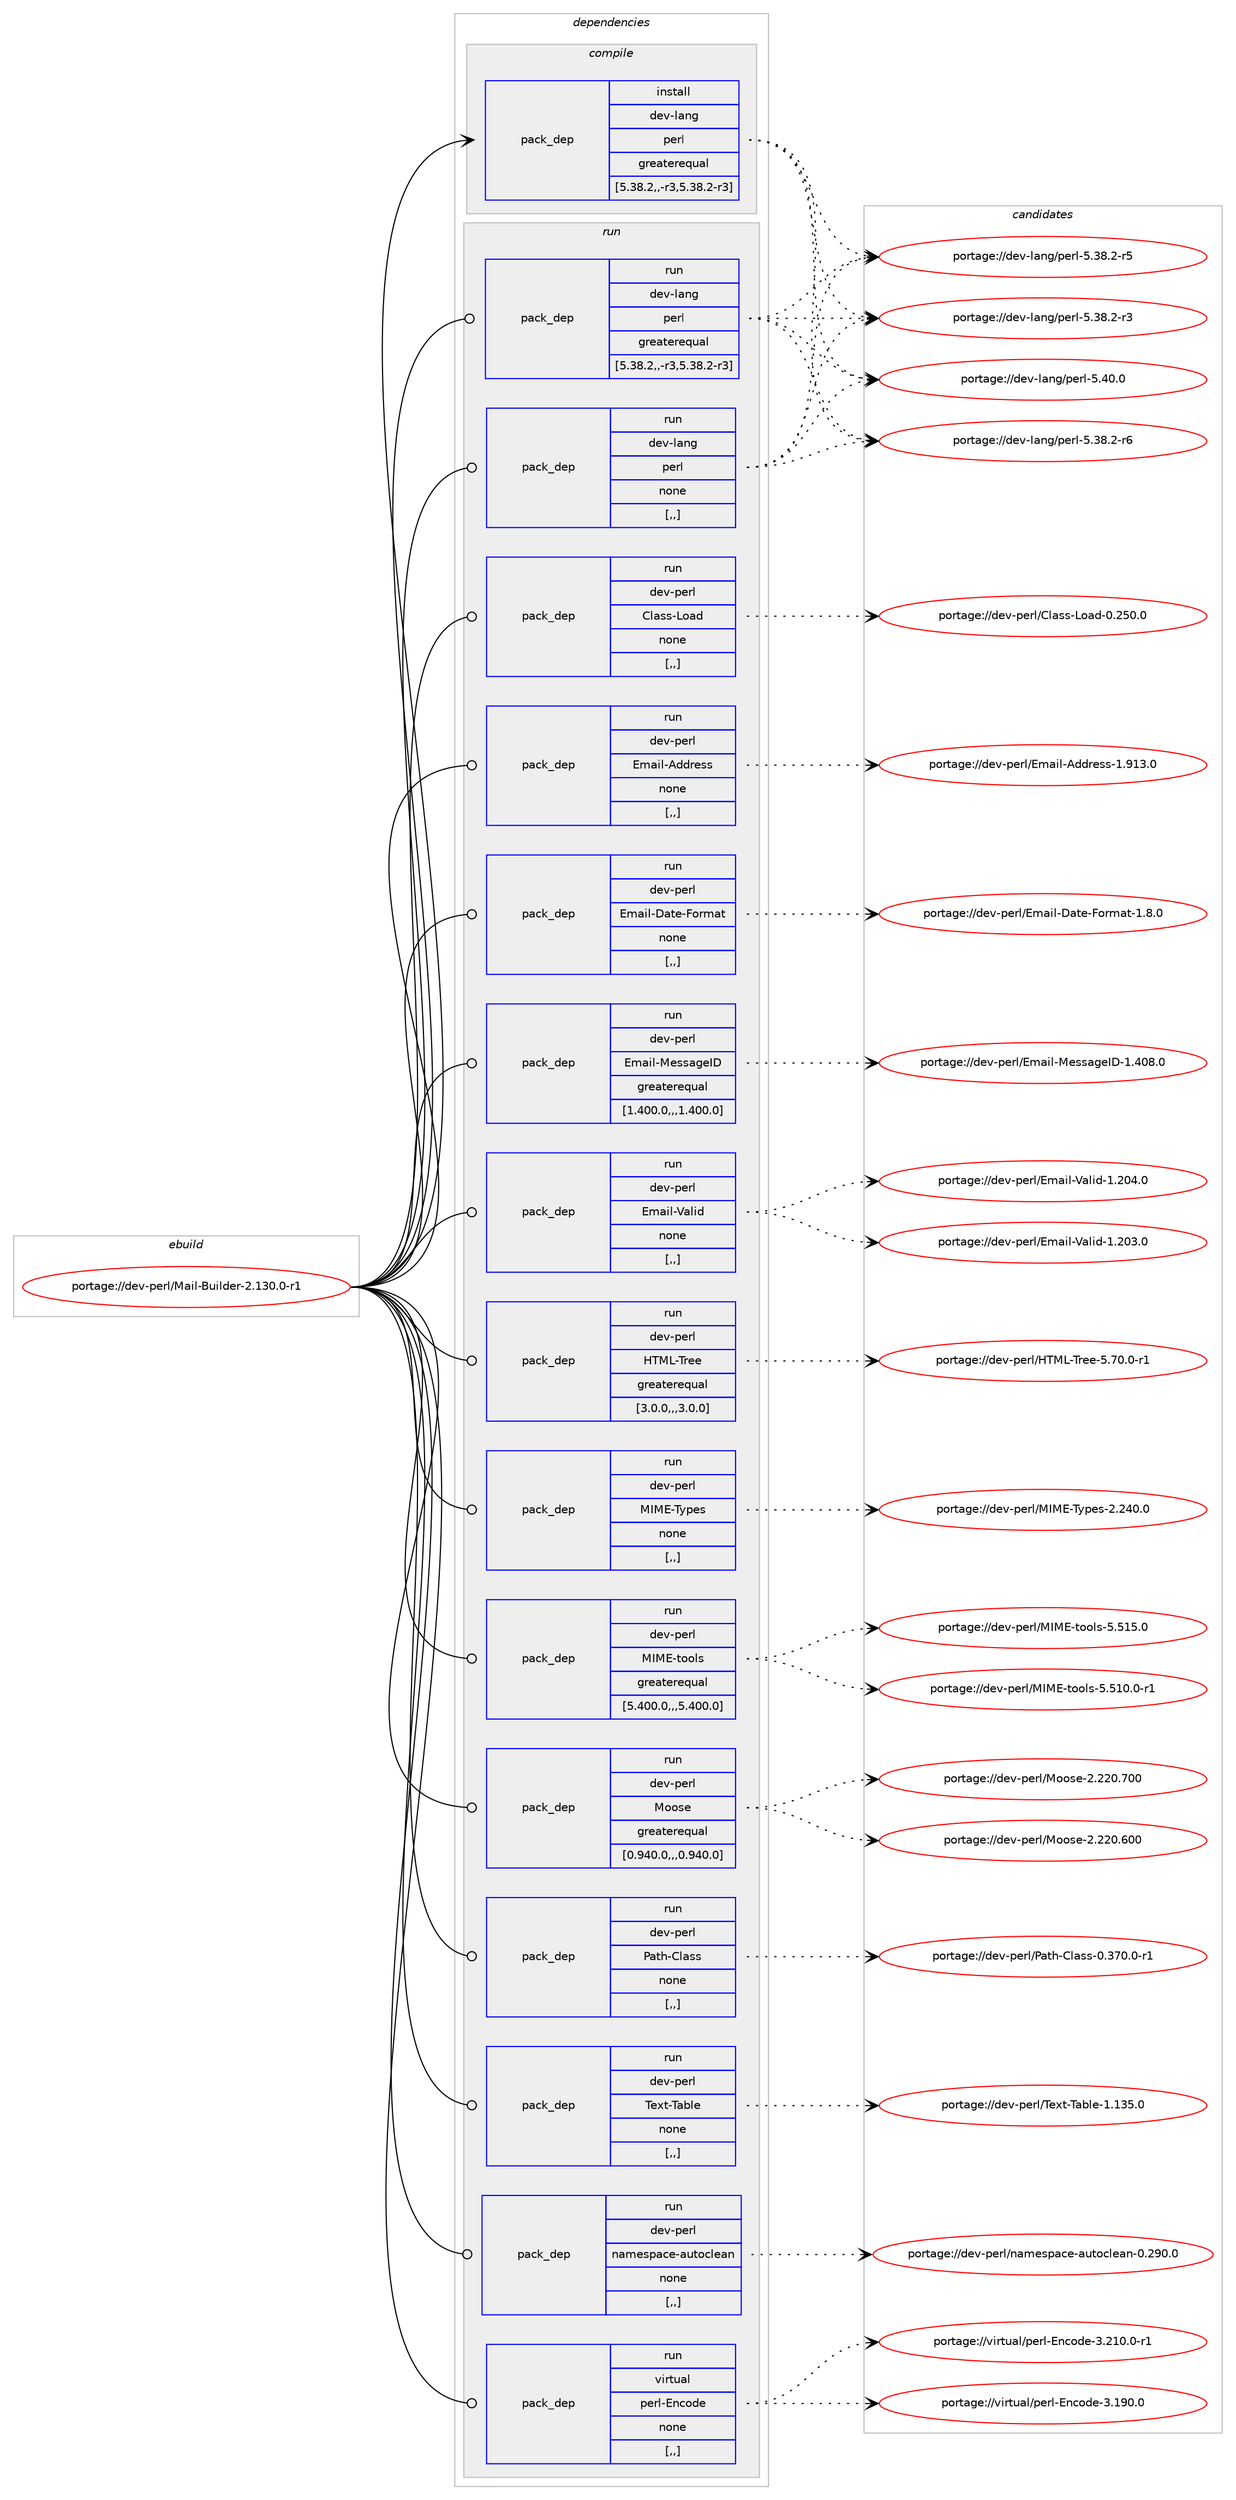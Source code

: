 digraph prolog {

# *************
# Graph options
# *************

newrank=true;
concentrate=true;
compound=true;
graph [rankdir=LR,fontname=Helvetica,fontsize=10,ranksep=1.5];#, ranksep=2.5, nodesep=0.2];
edge  [arrowhead=vee];
node  [fontname=Helvetica,fontsize=10];

# **********
# The ebuild
# **********

subgraph cluster_leftcol {
color=gray;
label=<<i>ebuild</i>>;
id [label="portage://dev-perl/Mail-Builder-2.130.0-r1", color=red, width=4, href="../dev-perl/Mail-Builder-2.130.0-r1.svg"];
}

# ****************
# The dependencies
# ****************

subgraph cluster_midcol {
color=gray;
label=<<i>dependencies</i>>;
subgraph cluster_compile {
fillcolor="#eeeeee";
style=filled;
label=<<i>compile</i>>;
subgraph pack101798 {
dependency132975 [label=<<TABLE BORDER="0" CELLBORDER="1" CELLSPACING="0" CELLPADDING="4" WIDTH="220"><TR><TD ROWSPAN="6" CELLPADDING="30">pack_dep</TD></TR><TR><TD WIDTH="110">install</TD></TR><TR><TD>dev-lang</TD></TR><TR><TD>perl</TD></TR><TR><TD>greaterequal</TD></TR><TR><TD>[5.38.2,,-r3,5.38.2-r3]</TD></TR></TABLE>>, shape=none, color=blue];
}
id:e -> dependency132975:w [weight=20,style="solid",arrowhead="vee"];
}
subgraph cluster_compileandrun {
fillcolor="#eeeeee";
style=filled;
label=<<i>compile and run</i>>;
}
subgraph cluster_run {
fillcolor="#eeeeee";
style=filled;
label=<<i>run</i>>;
subgraph pack101799 {
dependency132976 [label=<<TABLE BORDER="0" CELLBORDER="1" CELLSPACING="0" CELLPADDING="4" WIDTH="220"><TR><TD ROWSPAN="6" CELLPADDING="30">pack_dep</TD></TR><TR><TD WIDTH="110">run</TD></TR><TR><TD>dev-lang</TD></TR><TR><TD>perl</TD></TR><TR><TD>greaterequal</TD></TR><TR><TD>[5.38.2,,-r3,5.38.2-r3]</TD></TR></TABLE>>, shape=none, color=blue];
}
id:e -> dependency132976:w [weight=20,style="solid",arrowhead="odot"];
subgraph pack101800 {
dependency132977 [label=<<TABLE BORDER="0" CELLBORDER="1" CELLSPACING="0" CELLPADDING="4" WIDTH="220"><TR><TD ROWSPAN="6" CELLPADDING="30">pack_dep</TD></TR><TR><TD WIDTH="110">run</TD></TR><TR><TD>dev-lang</TD></TR><TR><TD>perl</TD></TR><TR><TD>none</TD></TR><TR><TD>[,,]</TD></TR></TABLE>>, shape=none, color=blue];
}
id:e -> dependency132977:w [weight=20,style="solid",arrowhead="odot"];
subgraph pack101801 {
dependency132978 [label=<<TABLE BORDER="0" CELLBORDER="1" CELLSPACING="0" CELLPADDING="4" WIDTH="220"><TR><TD ROWSPAN="6" CELLPADDING="30">pack_dep</TD></TR><TR><TD WIDTH="110">run</TD></TR><TR><TD>dev-perl</TD></TR><TR><TD>Class-Load</TD></TR><TR><TD>none</TD></TR><TR><TD>[,,]</TD></TR></TABLE>>, shape=none, color=blue];
}
id:e -> dependency132978:w [weight=20,style="solid",arrowhead="odot"];
subgraph pack101802 {
dependency132979 [label=<<TABLE BORDER="0" CELLBORDER="1" CELLSPACING="0" CELLPADDING="4" WIDTH="220"><TR><TD ROWSPAN="6" CELLPADDING="30">pack_dep</TD></TR><TR><TD WIDTH="110">run</TD></TR><TR><TD>dev-perl</TD></TR><TR><TD>Email-Address</TD></TR><TR><TD>none</TD></TR><TR><TD>[,,]</TD></TR></TABLE>>, shape=none, color=blue];
}
id:e -> dependency132979:w [weight=20,style="solid",arrowhead="odot"];
subgraph pack101803 {
dependency132980 [label=<<TABLE BORDER="0" CELLBORDER="1" CELLSPACING="0" CELLPADDING="4" WIDTH="220"><TR><TD ROWSPAN="6" CELLPADDING="30">pack_dep</TD></TR><TR><TD WIDTH="110">run</TD></TR><TR><TD>dev-perl</TD></TR><TR><TD>Email-Date-Format</TD></TR><TR><TD>none</TD></TR><TR><TD>[,,]</TD></TR></TABLE>>, shape=none, color=blue];
}
id:e -> dependency132980:w [weight=20,style="solid",arrowhead="odot"];
subgraph pack101804 {
dependency132981 [label=<<TABLE BORDER="0" CELLBORDER="1" CELLSPACING="0" CELLPADDING="4" WIDTH="220"><TR><TD ROWSPAN="6" CELLPADDING="30">pack_dep</TD></TR><TR><TD WIDTH="110">run</TD></TR><TR><TD>dev-perl</TD></TR><TR><TD>Email-MessageID</TD></TR><TR><TD>greaterequal</TD></TR><TR><TD>[1.400.0,,,1.400.0]</TD></TR></TABLE>>, shape=none, color=blue];
}
id:e -> dependency132981:w [weight=20,style="solid",arrowhead="odot"];
subgraph pack101805 {
dependency132982 [label=<<TABLE BORDER="0" CELLBORDER="1" CELLSPACING="0" CELLPADDING="4" WIDTH="220"><TR><TD ROWSPAN="6" CELLPADDING="30">pack_dep</TD></TR><TR><TD WIDTH="110">run</TD></TR><TR><TD>dev-perl</TD></TR><TR><TD>Email-Valid</TD></TR><TR><TD>none</TD></TR><TR><TD>[,,]</TD></TR></TABLE>>, shape=none, color=blue];
}
id:e -> dependency132982:w [weight=20,style="solid",arrowhead="odot"];
subgraph pack101806 {
dependency132983 [label=<<TABLE BORDER="0" CELLBORDER="1" CELLSPACING="0" CELLPADDING="4" WIDTH="220"><TR><TD ROWSPAN="6" CELLPADDING="30">pack_dep</TD></TR><TR><TD WIDTH="110">run</TD></TR><TR><TD>dev-perl</TD></TR><TR><TD>HTML-Tree</TD></TR><TR><TD>greaterequal</TD></TR><TR><TD>[3.0.0,,,3.0.0]</TD></TR></TABLE>>, shape=none, color=blue];
}
id:e -> dependency132983:w [weight=20,style="solid",arrowhead="odot"];
subgraph pack101807 {
dependency132984 [label=<<TABLE BORDER="0" CELLBORDER="1" CELLSPACING="0" CELLPADDING="4" WIDTH="220"><TR><TD ROWSPAN="6" CELLPADDING="30">pack_dep</TD></TR><TR><TD WIDTH="110">run</TD></TR><TR><TD>dev-perl</TD></TR><TR><TD>MIME-Types</TD></TR><TR><TD>none</TD></TR><TR><TD>[,,]</TD></TR></TABLE>>, shape=none, color=blue];
}
id:e -> dependency132984:w [weight=20,style="solid",arrowhead="odot"];
subgraph pack101808 {
dependency132985 [label=<<TABLE BORDER="0" CELLBORDER="1" CELLSPACING="0" CELLPADDING="4" WIDTH="220"><TR><TD ROWSPAN="6" CELLPADDING="30">pack_dep</TD></TR><TR><TD WIDTH="110">run</TD></TR><TR><TD>dev-perl</TD></TR><TR><TD>MIME-tools</TD></TR><TR><TD>greaterequal</TD></TR><TR><TD>[5.400.0,,,5.400.0]</TD></TR></TABLE>>, shape=none, color=blue];
}
id:e -> dependency132985:w [weight=20,style="solid",arrowhead="odot"];
subgraph pack101809 {
dependency132986 [label=<<TABLE BORDER="0" CELLBORDER="1" CELLSPACING="0" CELLPADDING="4" WIDTH="220"><TR><TD ROWSPAN="6" CELLPADDING="30">pack_dep</TD></TR><TR><TD WIDTH="110">run</TD></TR><TR><TD>dev-perl</TD></TR><TR><TD>Moose</TD></TR><TR><TD>greaterequal</TD></TR><TR><TD>[0.940.0,,,0.940.0]</TD></TR></TABLE>>, shape=none, color=blue];
}
id:e -> dependency132986:w [weight=20,style="solid",arrowhead="odot"];
subgraph pack101810 {
dependency132987 [label=<<TABLE BORDER="0" CELLBORDER="1" CELLSPACING="0" CELLPADDING="4" WIDTH="220"><TR><TD ROWSPAN="6" CELLPADDING="30">pack_dep</TD></TR><TR><TD WIDTH="110">run</TD></TR><TR><TD>dev-perl</TD></TR><TR><TD>Path-Class</TD></TR><TR><TD>none</TD></TR><TR><TD>[,,]</TD></TR></TABLE>>, shape=none, color=blue];
}
id:e -> dependency132987:w [weight=20,style="solid",arrowhead="odot"];
subgraph pack101811 {
dependency132988 [label=<<TABLE BORDER="0" CELLBORDER="1" CELLSPACING="0" CELLPADDING="4" WIDTH="220"><TR><TD ROWSPAN="6" CELLPADDING="30">pack_dep</TD></TR><TR><TD WIDTH="110">run</TD></TR><TR><TD>dev-perl</TD></TR><TR><TD>Text-Table</TD></TR><TR><TD>none</TD></TR><TR><TD>[,,]</TD></TR></TABLE>>, shape=none, color=blue];
}
id:e -> dependency132988:w [weight=20,style="solid",arrowhead="odot"];
subgraph pack101812 {
dependency132989 [label=<<TABLE BORDER="0" CELLBORDER="1" CELLSPACING="0" CELLPADDING="4" WIDTH="220"><TR><TD ROWSPAN="6" CELLPADDING="30">pack_dep</TD></TR><TR><TD WIDTH="110">run</TD></TR><TR><TD>dev-perl</TD></TR><TR><TD>namespace-autoclean</TD></TR><TR><TD>none</TD></TR><TR><TD>[,,]</TD></TR></TABLE>>, shape=none, color=blue];
}
id:e -> dependency132989:w [weight=20,style="solid",arrowhead="odot"];
subgraph pack101813 {
dependency132990 [label=<<TABLE BORDER="0" CELLBORDER="1" CELLSPACING="0" CELLPADDING="4" WIDTH="220"><TR><TD ROWSPAN="6" CELLPADDING="30">pack_dep</TD></TR><TR><TD WIDTH="110">run</TD></TR><TR><TD>virtual</TD></TR><TR><TD>perl-Encode</TD></TR><TR><TD>none</TD></TR><TR><TD>[,,]</TD></TR></TABLE>>, shape=none, color=blue];
}
id:e -> dependency132990:w [weight=20,style="solid",arrowhead="odot"];
}
}

# **************
# The candidates
# **************

subgraph cluster_choices {
rank=same;
color=gray;
label=<<i>candidates</i>>;

subgraph choice101798 {
color=black;
nodesep=1;
choice10010111845108971101034711210111410845534652484648 [label="portage://dev-lang/perl-5.40.0", color=red, width=4,href="../dev-lang/perl-5.40.0.svg"];
choice100101118451089711010347112101114108455346515646504511454 [label="portage://dev-lang/perl-5.38.2-r6", color=red, width=4,href="../dev-lang/perl-5.38.2-r6.svg"];
choice100101118451089711010347112101114108455346515646504511453 [label="portage://dev-lang/perl-5.38.2-r5", color=red, width=4,href="../dev-lang/perl-5.38.2-r5.svg"];
choice100101118451089711010347112101114108455346515646504511451 [label="portage://dev-lang/perl-5.38.2-r3", color=red, width=4,href="../dev-lang/perl-5.38.2-r3.svg"];
dependency132975:e -> choice10010111845108971101034711210111410845534652484648:w [style=dotted,weight="100"];
dependency132975:e -> choice100101118451089711010347112101114108455346515646504511454:w [style=dotted,weight="100"];
dependency132975:e -> choice100101118451089711010347112101114108455346515646504511453:w [style=dotted,weight="100"];
dependency132975:e -> choice100101118451089711010347112101114108455346515646504511451:w [style=dotted,weight="100"];
}
subgraph choice101799 {
color=black;
nodesep=1;
choice10010111845108971101034711210111410845534652484648 [label="portage://dev-lang/perl-5.40.0", color=red, width=4,href="../dev-lang/perl-5.40.0.svg"];
choice100101118451089711010347112101114108455346515646504511454 [label="portage://dev-lang/perl-5.38.2-r6", color=red, width=4,href="../dev-lang/perl-5.38.2-r6.svg"];
choice100101118451089711010347112101114108455346515646504511453 [label="portage://dev-lang/perl-5.38.2-r5", color=red, width=4,href="../dev-lang/perl-5.38.2-r5.svg"];
choice100101118451089711010347112101114108455346515646504511451 [label="portage://dev-lang/perl-5.38.2-r3", color=red, width=4,href="../dev-lang/perl-5.38.2-r3.svg"];
dependency132976:e -> choice10010111845108971101034711210111410845534652484648:w [style=dotted,weight="100"];
dependency132976:e -> choice100101118451089711010347112101114108455346515646504511454:w [style=dotted,weight="100"];
dependency132976:e -> choice100101118451089711010347112101114108455346515646504511453:w [style=dotted,weight="100"];
dependency132976:e -> choice100101118451089711010347112101114108455346515646504511451:w [style=dotted,weight="100"];
}
subgraph choice101800 {
color=black;
nodesep=1;
choice10010111845108971101034711210111410845534652484648 [label="portage://dev-lang/perl-5.40.0", color=red, width=4,href="../dev-lang/perl-5.40.0.svg"];
choice100101118451089711010347112101114108455346515646504511454 [label="portage://dev-lang/perl-5.38.2-r6", color=red, width=4,href="../dev-lang/perl-5.38.2-r6.svg"];
choice100101118451089711010347112101114108455346515646504511453 [label="portage://dev-lang/perl-5.38.2-r5", color=red, width=4,href="../dev-lang/perl-5.38.2-r5.svg"];
choice100101118451089711010347112101114108455346515646504511451 [label="portage://dev-lang/perl-5.38.2-r3", color=red, width=4,href="../dev-lang/perl-5.38.2-r3.svg"];
dependency132977:e -> choice10010111845108971101034711210111410845534652484648:w [style=dotted,weight="100"];
dependency132977:e -> choice100101118451089711010347112101114108455346515646504511454:w [style=dotted,weight="100"];
dependency132977:e -> choice100101118451089711010347112101114108455346515646504511453:w [style=dotted,weight="100"];
dependency132977:e -> choice100101118451089711010347112101114108455346515646504511451:w [style=dotted,weight="100"];
}
subgraph choice101801 {
color=black;
nodesep=1;
choice100101118451121011141084767108971151154576111971004548465053484648 [label="portage://dev-perl/Class-Load-0.250.0", color=red, width=4,href="../dev-perl/Class-Load-0.250.0.svg"];
dependency132978:e -> choice100101118451121011141084767108971151154576111971004548465053484648:w [style=dotted,weight="100"];
}
subgraph choice101802 {
color=black;
nodesep=1;
choice1001011184511210111410847691099710510845651001001141011151154549465749514648 [label="portage://dev-perl/Email-Address-1.913.0", color=red, width=4,href="../dev-perl/Email-Address-1.913.0.svg"];
dependency132979:e -> choice1001011184511210111410847691099710510845651001001141011151154549465749514648:w [style=dotted,weight="100"];
}
subgraph choice101803 {
color=black;
nodesep=1;
choice10010111845112101114108476910997105108456897116101457011111410997116454946564648 [label="portage://dev-perl/Email-Date-Format-1.8.0", color=red, width=4,href="../dev-perl/Email-Date-Format-1.8.0.svg"];
dependency132980:e -> choice10010111845112101114108476910997105108456897116101457011111410997116454946564648:w [style=dotted,weight="100"];
}
subgraph choice101804 {
color=black;
nodesep=1;
choice1001011184511210111410847691099710510845771011151159710310173684549465248564648 [label="portage://dev-perl/Email-MessageID-1.408.0", color=red, width=4,href="../dev-perl/Email-MessageID-1.408.0.svg"];
dependency132981:e -> choice1001011184511210111410847691099710510845771011151159710310173684549465248564648:w [style=dotted,weight="100"];
}
subgraph choice101805 {
color=black;
nodesep=1;
choice100101118451121011141084769109971051084586971081051004549465048524648 [label="portage://dev-perl/Email-Valid-1.204.0", color=red, width=4,href="../dev-perl/Email-Valid-1.204.0.svg"];
choice100101118451121011141084769109971051084586971081051004549465048514648 [label="portage://dev-perl/Email-Valid-1.203.0", color=red, width=4,href="../dev-perl/Email-Valid-1.203.0.svg"];
dependency132982:e -> choice100101118451121011141084769109971051084586971081051004549465048524648:w [style=dotted,weight="100"];
dependency132982:e -> choice100101118451121011141084769109971051084586971081051004549465048514648:w [style=dotted,weight="100"];
}
subgraph choice101806 {
color=black;
nodesep=1;
choice1001011184511210111410847728477764584114101101455346554846484511449 [label="portage://dev-perl/HTML-Tree-5.70.0-r1", color=red, width=4,href="../dev-perl/HTML-Tree-5.70.0-r1.svg"];
dependency132983:e -> choice1001011184511210111410847728477764584114101101455346554846484511449:w [style=dotted,weight="100"];
}
subgraph choice101807 {
color=black;
nodesep=1;
choice10010111845112101114108477773776945841211121011154550465052484648 [label="portage://dev-perl/MIME-Types-2.240.0", color=red, width=4,href="../dev-perl/MIME-Types-2.240.0.svg"];
dependency132984:e -> choice10010111845112101114108477773776945841211121011154550465052484648:w [style=dotted,weight="100"];
}
subgraph choice101808 {
color=black;
nodesep=1;
choice100101118451121011141084777737769451161111111081154553465349534648 [label="portage://dev-perl/MIME-tools-5.515.0", color=red, width=4,href="../dev-perl/MIME-tools-5.515.0.svg"];
choice1001011184511210111410847777377694511611111110811545534653494846484511449 [label="portage://dev-perl/MIME-tools-5.510.0-r1", color=red, width=4,href="../dev-perl/MIME-tools-5.510.0-r1.svg"];
dependency132985:e -> choice100101118451121011141084777737769451161111111081154553465349534648:w [style=dotted,weight="100"];
dependency132985:e -> choice1001011184511210111410847777377694511611111110811545534653494846484511449:w [style=dotted,weight="100"];
}
subgraph choice101809 {
color=black;
nodesep=1;
choice10010111845112101114108477711111111510145504650504846554848 [label="portage://dev-perl/Moose-2.220.700", color=red, width=4,href="../dev-perl/Moose-2.220.700.svg"];
choice10010111845112101114108477711111111510145504650504846544848 [label="portage://dev-perl/Moose-2.220.600", color=red, width=4,href="../dev-perl/Moose-2.220.600.svg"];
dependency132986:e -> choice10010111845112101114108477711111111510145504650504846554848:w [style=dotted,weight="100"];
dependency132986:e -> choice10010111845112101114108477711111111510145504650504846544848:w [style=dotted,weight="100"];
}
subgraph choice101810 {
color=black;
nodesep=1;
choice1001011184511210111410847809711610445671089711511545484651554846484511449 [label="portage://dev-perl/Path-Class-0.370.0-r1", color=red, width=4,href="../dev-perl/Path-Class-0.370.0-r1.svg"];
dependency132987:e -> choice1001011184511210111410847809711610445671089711511545484651554846484511449:w [style=dotted,weight="100"];
}
subgraph choice101811 {
color=black;
nodesep=1;
choice100101118451121011141084784101120116458497981081014549464951534648 [label="portage://dev-perl/Text-Table-1.135.0", color=red, width=4,href="../dev-perl/Text-Table-1.135.0.svg"];
dependency132988:e -> choice100101118451121011141084784101120116458497981081014549464951534648:w [style=dotted,weight="100"];
}
subgraph choice101812 {
color=black;
nodesep=1;
choice1001011184511210111410847110971091011151129799101459711711611199108101971104548465057484648 [label="portage://dev-perl/namespace-autoclean-0.290.0", color=red, width=4,href="../dev-perl/namespace-autoclean-0.290.0.svg"];
dependency132989:e -> choice1001011184511210111410847110971091011151129799101459711711611199108101971104548465057484648:w [style=dotted,weight="100"];
}
subgraph choice101813 {
color=black;
nodesep=1;
choice118105114116117971084711210111410845691109911110010145514650494846484511449 [label="portage://virtual/perl-Encode-3.210.0-r1", color=red, width=4,href="../virtual/perl-Encode-3.210.0-r1.svg"];
choice11810511411611797108471121011141084569110991111001014551464957484648 [label="portage://virtual/perl-Encode-3.190.0", color=red, width=4,href="../virtual/perl-Encode-3.190.0.svg"];
dependency132990:e -> choice118105114116117971084711210111410845691109911110010145514650494846484511449:w [style=dotted,weight="100"];
dependency132990:e -> choice11810511411611797108471121011141084569110991111001014551464957484648:w [style=dotted,weight="100"];
}
}

}
